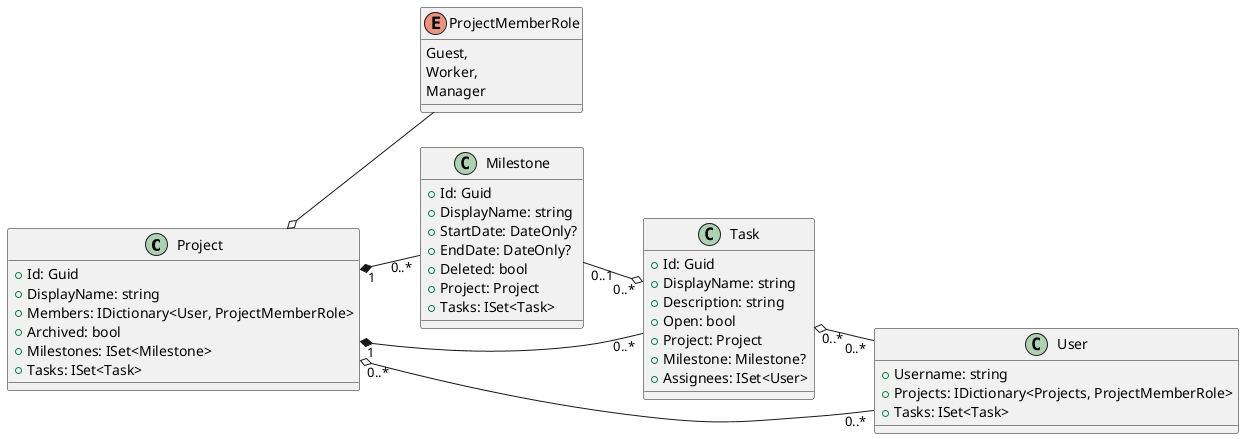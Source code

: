 @startuml
left to right direction

class Project {
    + Id: Guid
    + DisplayName: string
    + Members: IDictionary<User, ProjectMemberRole>
    + Archived: bool
    + Milestones: ISet<Milestone>
    + Tasks: ISet<Task>
}

enum ProjectMemberRole {
    Guest,
    Worker,
    Manager
}

class Milestone {
    + Id: Guid
    + DisplayName: string
    + StartDate: DateOnly?
    + EndDate: DateOnly?
    + Deleted: bool
    + Project: Project
    + Tasks: ISet<Task>
}

class Task {
    + Id: Guid
    + DisplayName: string
    + Description: string
    + Open: bool
    + Project: Project
    + Milestone: Milestone?
    + Assignees: ISet<User>
}

class User {
    + Username: string
    + Projects: IDictionary<Projects, ProjectMemberRole>
    + Tasks: ISet<Task>
}

Project "1" *-- "0..*" Milestone
Project "1" *-- "0..*" Task
Project "0..*" o-- "0..*" User
Project o-- ProjectMemberRole

Milestone "0..1" --o "0..*" Task

Task "0..*" o-- "0..*" User

@enduml

